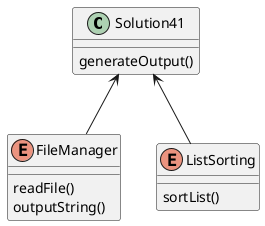 @startuml
'https://plantuml.com/class-diagram

Solution41 <-- FileManager
Solution41 <-- ListSorting

class Solution41 {
    generateOutput()
}

enum FileManager {
    readFile()
    outputString()
}

enum ListSorting {
    sortList()
}

@enduml